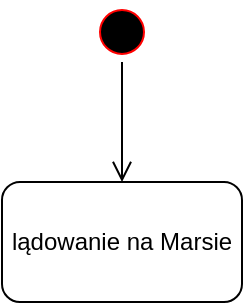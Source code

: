 <mxfile version="24.2.0" type="github">
  <diagram name="Strona-1" id="8CRNDZE9Izpj1-qc91zi">
    <mxGraphModel dx="240" dy="531" grid="1" gridSize="10" guides="1" tooltips="1" connect="1" arrows="1" fold="1" page="1" pageScale="1" pageWidth="1169" pageHeight="827" math="0" shadow="0">
      <root>
        <mxCell id="0" />
        <mxCell id="1" parent="0" />
        <mxCell id="taRefr_oqiKTdeL5wk_o-3" value="" style="ellipse;html=1;shape=startState;fillColor=#000000;strokeColor=#ff0000;" vertex="1" parent="1">
          <mxGeometry x="140" y="210" width="30" height="30" as="geometry" />
        </mxCell>
        <mxCell id="taRefr_oqiKTdeL5wk_o-4" value="" style="edgeStyle=orthogonalEdgeStyle;html=1;verticalAlign=bottom;endArrow=open;endSize=8;strokeColor=#000000;rounded=0;" edge="1" source="taRefr_oqiKTdeL5wk_o-3" parent="1" target="taRefr_oqiKTdeL5wk_o-5">
          <mxGeometry relative="1" as="geometry">
            <mxPoint x="155" y="300" as="targetPoint" />
          </mxGeometry>
        </mxCell>
        <mxCell id="taRefr_oqiKTdeL5wk_o-5" value="lądowanie na Marsie" style="rounded=1;whiteSpace=wrap;html=1;" vertex="1" parent="1">
          <mxGeometry x="95" y="300" width="120" height="60" as="geometry" />
        </mxCell>
      </root>
    </mxGraphModel>
  </diagram>
</mxfile>
